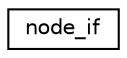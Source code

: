 digraph "Graphical Class Hierarchy"
{
 // LATEX_PDF_SIZE
  edge [fontname="Helvetica",fontsize="10",labelfontname="Helvetica",labelfontsize="10"];
  node [fontname="Helvetica",fontsize="10",shape=record];
  rankdir="LR";
  Node0 [label="node_if",height=0.2,width=0.4,color="black", fillcolor="white", style="filled",URL="$structnode__if.html",tooltip=" "];
}
